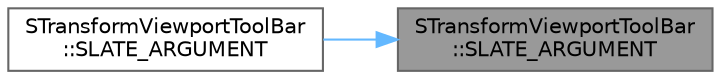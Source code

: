 digraph "STransformViewportToolBar::SLATE_ARGUMENT"
{
 // INTERACTIVE_SVG=YES
 // LATEX_PDF_SIZE
  bgcolor="transparent";
  edge [fontname=Helvetica,fontsize=10,labelfontname=Helvetica,labelfontsize=10];
  node [fontname=Helvetica,fontsize=10,shape=box,height=0.2,width=0.4];
  rankdir="RL";
  Node1 [id="Node000001",label="STransformViewportToolBar\l::SLATE_ARGUMENT",height=0.2,width=0.4,color="gray40", fillcolor="grey60", style="filled", fontcolor="black",tooltip=" "];
  Node1 -> Node2 [id="edge1_Node000001_Node000002",dir="back",color="steelblue1",style="solid",tooltip=" "];
  Node2 [id="Node000002",label="STransformViewportToolBar\l::SLATE_ARGUMENT",height=0.2,width=0.4,color="grey40", fillcolor="white", style="filled",URL="$d3/d95/classSTransformViewportToolBar.html#ae38d5114b0d102382041b9c1fe7033b0",tooltip=" "];
}
